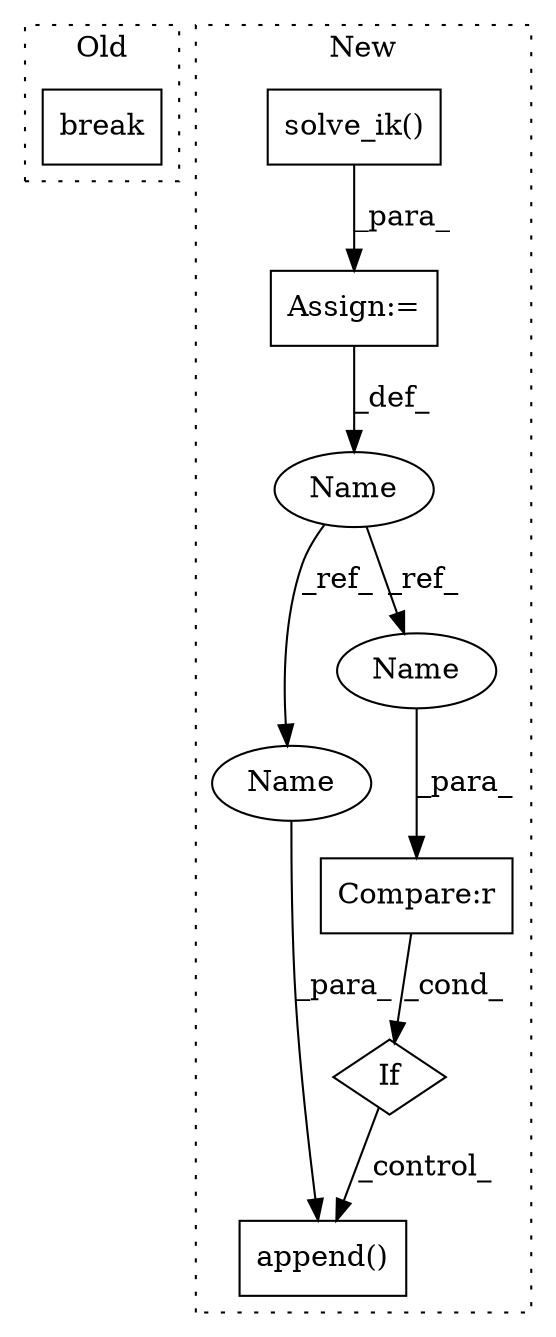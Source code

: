 digraph G {
subgraph cluster0 {
1 [label="break" a="94" s="19296" l="5" shape="box"];
label = "Old";
style="dotted";
}
subgraph cluster1 {
2 [label="solve_ik()" a="75" s="18885,18905" l="16,1" shape="box"];
3 [label="If" a="96" s="18915" l="3" shape="diamond"];
4 [label="Compare:r" a="40" s="18918" l="9" shape="box"];
5 [label="Assign:=" a="68" s="18882" l="3" shape="box"];
6 [label="append()" a="75" s="18996,19007" l="10,1" shape="box"];
7 [label="Name" a="87" s="18881" l="1" shape="ellipse"];
8 [label="Name" a="87" s="19006" l="1" shape="ellipse"];
9 [label="Name" a="87" s="18918" l="1" shape="ellipse"];
label = "New";
style="dotted";
}
2 -> 5 [label="_para_"];
3 -> 6 [label="_control_"];
4 -> 3 [label="_cond_"];
5 -> 7 [label="_def_"];
7 -> 8 [label="_ref_"];
7 -> 9 [label="_ref_"];
8 -> 6 [label="_para_"];
9 -> 4 [label="_para_"];
}